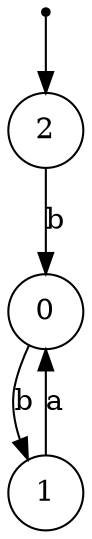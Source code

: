 digraph G {
"n0"[label="0"shape=circle color="black"];
"n1"[label="1"shape=circle color="black"];
"n2"[label="2"shape=circle color="black"];
"ArbitraryUnusedNameNoWorriesJustGrooving3"[fontSize=1 shape=point];
{"ArbitraryUnusedNameNoWorriesJustGrooving3"}->{"n2"};
{"n0"}->{"n1"}[label = "b" color="black" arrowhead="normal"];
{"n1"}->{"n0"}[label = "a" color="black" arrowhead="normal"];
{"n2"}->{"n0"}[label = "b" color="black" arrowhead="normal"];
}
